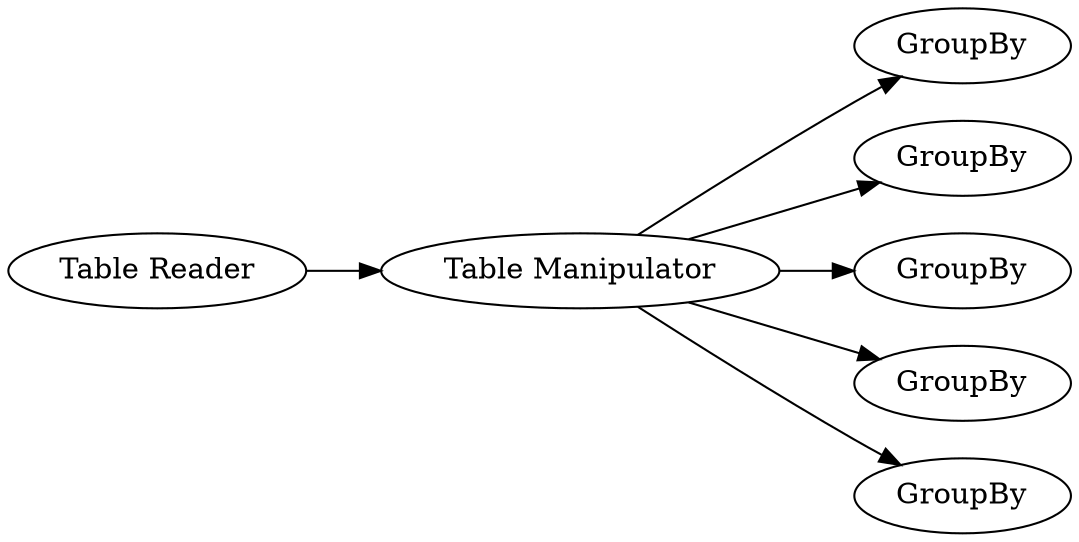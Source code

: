 digraph {
	3 -> 7
	3 -> 8
	3 -> 4
	10 -> 3
	3 -> 5
	3 -> 6
	5 [label=GroupBy]
	7 [label=GroupBy]
	4 [label=GroupBy]
	6 [label=GroupBy]
	8 [label=GroupBy]
	3 [label="Table Manipulator"]
	10 [label="Table Reader"]
	rankdir=LR
}
